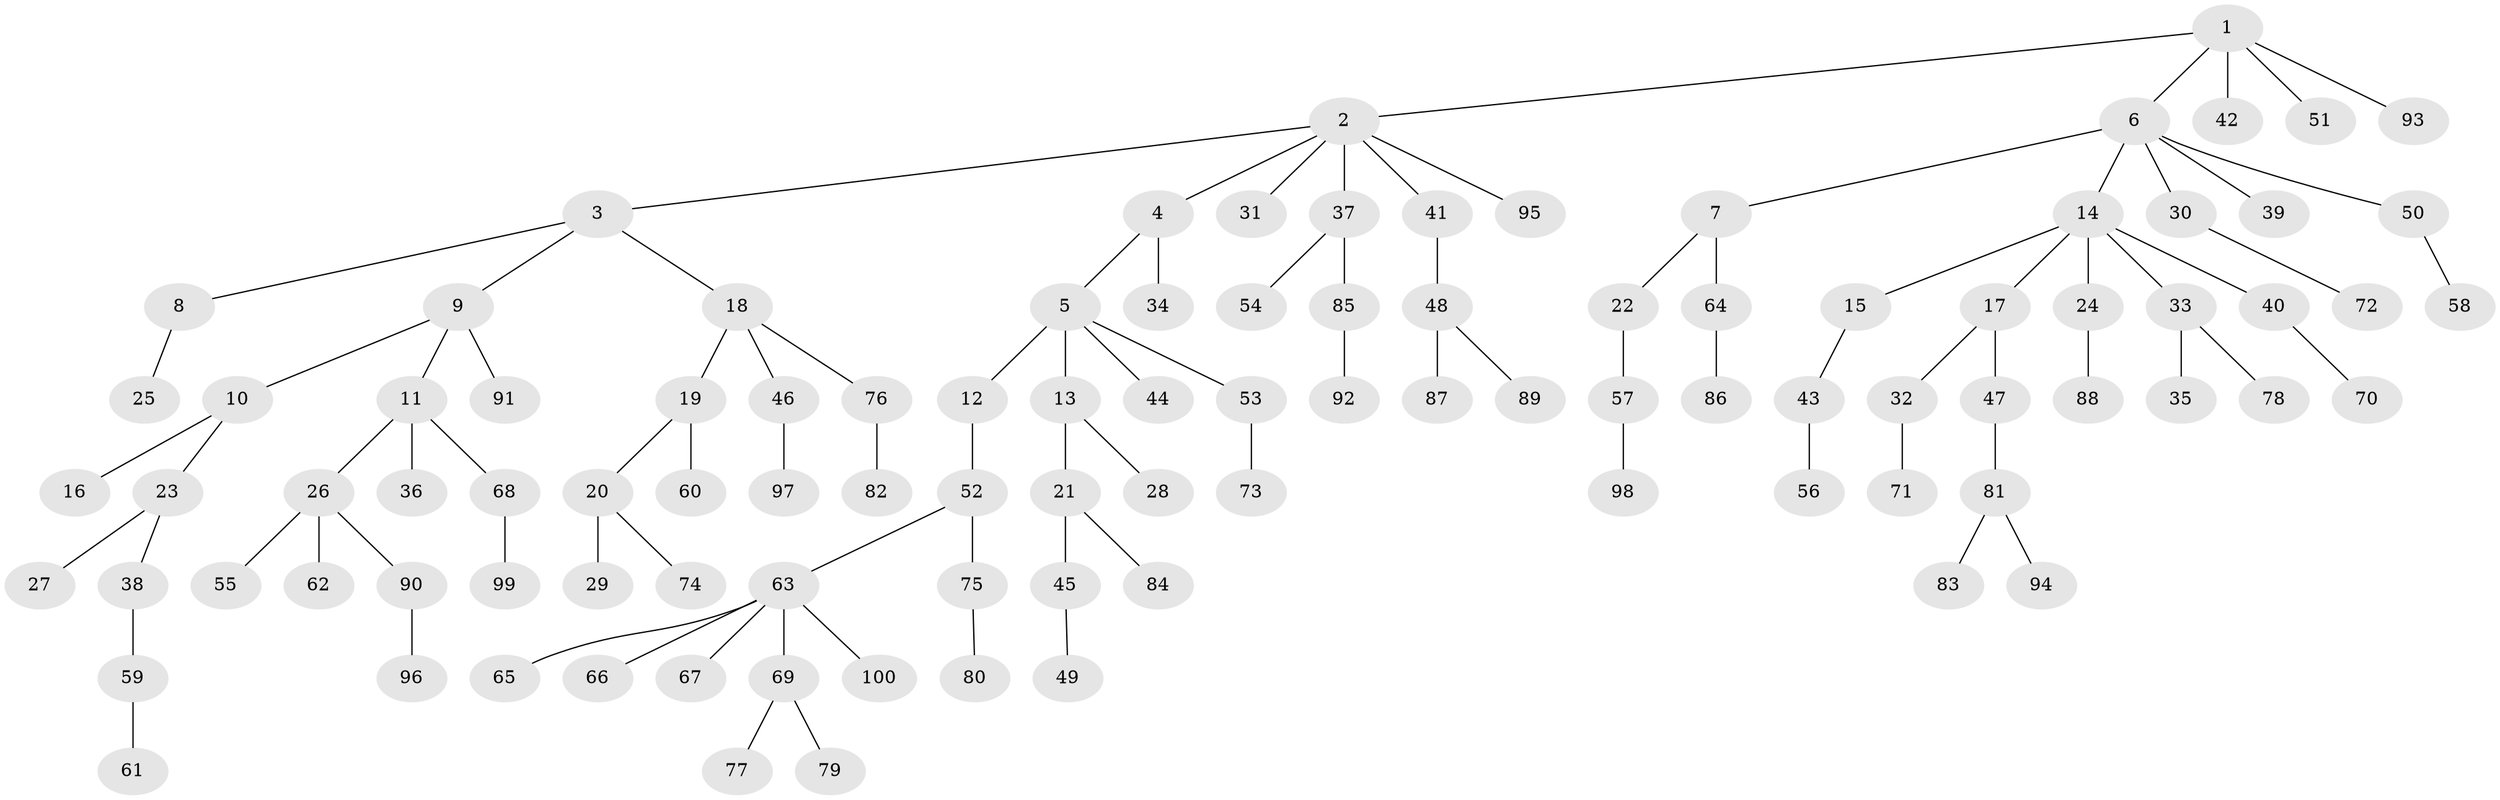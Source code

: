 // Generated by graph-tools (version 1.1) at 2025/11/02/21/25 10:11:10]
// undirected, 100 vertices, 99 edges
graph export_dot {
graph [start="1"]
  node [color=gray90,style=filled];
  1;
  2;
  3;
  4;
  5;
  6;
  7;
  8;
  9;
  10;
  11;
  12;
  13;
  14;
  15;
  16;
  17;
  18;
  19;
  20;
  21;
  22;
  23;
  24;
  25;
  26;
  27;
  28;
  29;
  30;
  31;
  32;
  33;
  34;
  35;
  36;
  37;
  38;
  39;
  40;
  41;
  42;
  43;
  44;
  45;
  46;
  47;
  48;
  49;
  50;
  51;
  52;
  53;
  54;
  55;
  56;
  57;
  58;
  59;
  60;
  61;
  62;
  63;
  64;
  65;
  66;
  67;
  68;
  69;
  70;
  71;
  72;
  73;
  74;
  75;
  76;
  77;
  78;
  79;
  80;
  81;
  82;
  83;
  84;
  85;
  86;
  87;
  88;
  89;
  90;
  91;
  92;
  93;
  94;
  95;
  96;
  97;
  98;
  99;
  100;
  1 -- 2;
  1 -- 6;
  1 -- 42;
  1 -- 51;
  1 -- 93;
  2 -- 3;
  2 -- 4;
  2 -- 31;
  2 -- 37;
  2 -- 41;
  2 -- 95;
  3 -- 8;
  3 -- 9;
  3 -- 18;
  4 -- 5;
  4 -- 34;
  5 -- 12;
  5 -- 13;
  5 -- 44;
  5 -- 53;
  6 -- 7;
  6 -- 14;
  6 -- 30;
  6 -- 39;
  6 -- 50;
  7 -- 22;
  7 -- 64;
  8 -- 25;
  9 -- 10;
  9 -- 11;
  9 -- 91;
  10 -- 16;
  10 -- 23;
  11 -- 26;
  11 -- 36;
  11 -- 68;
  12 -- 52;
  13 -- 21;
  13 -- 28;
  14 -- 15;
  14 -- 17;
  14 -- 24;
  14 -- 33;
  14 -- 40;
  15 -- 43;
  17 -- 32;
  17 -- 47;
  18 -- 19;
  18 -- 46;
  18 -- 76;
  19 -- 20;
  19 -- 60;
  20 -- 29;
  20 -- 74;
  21 -- 45;
  21 -- 84;
  22 -- 57;
  23 -- 27;
  23 -- 38;
  24 -- 88;
  26 -- 55;
  26 -- 62;
  26 -- 90;
  30 -- 72;
  32 -- 71;
  33 -- 35;
  33 -- 78;
  37 -- 54;
  37 -- 85;
  38 -- 59;
  40 -- 70;
  41 -- 48;
  43 -- 56;
  45 -- 49;
  46 -- 97;
  47 -- 81;
  48 -- 87;
  48 -- 89;
  50 -- 58;
  52 -- 63;
  52 -- 75;
  53 -- 73;
  57 -- 98;
  59 -- 61;
  63 -- 65;
  63 -- 66;
  63 -- 67;
  63 -- 69;
  63 -- 100;
  64 -- 86;
  68 -- 99;
  69 -- 77;
  69 -- 79;
  75 -- 80;
  76 -- 82;
  81 -- 83;
  81 -- 94;
  85 -- 92;
  90 -- 96;
}
